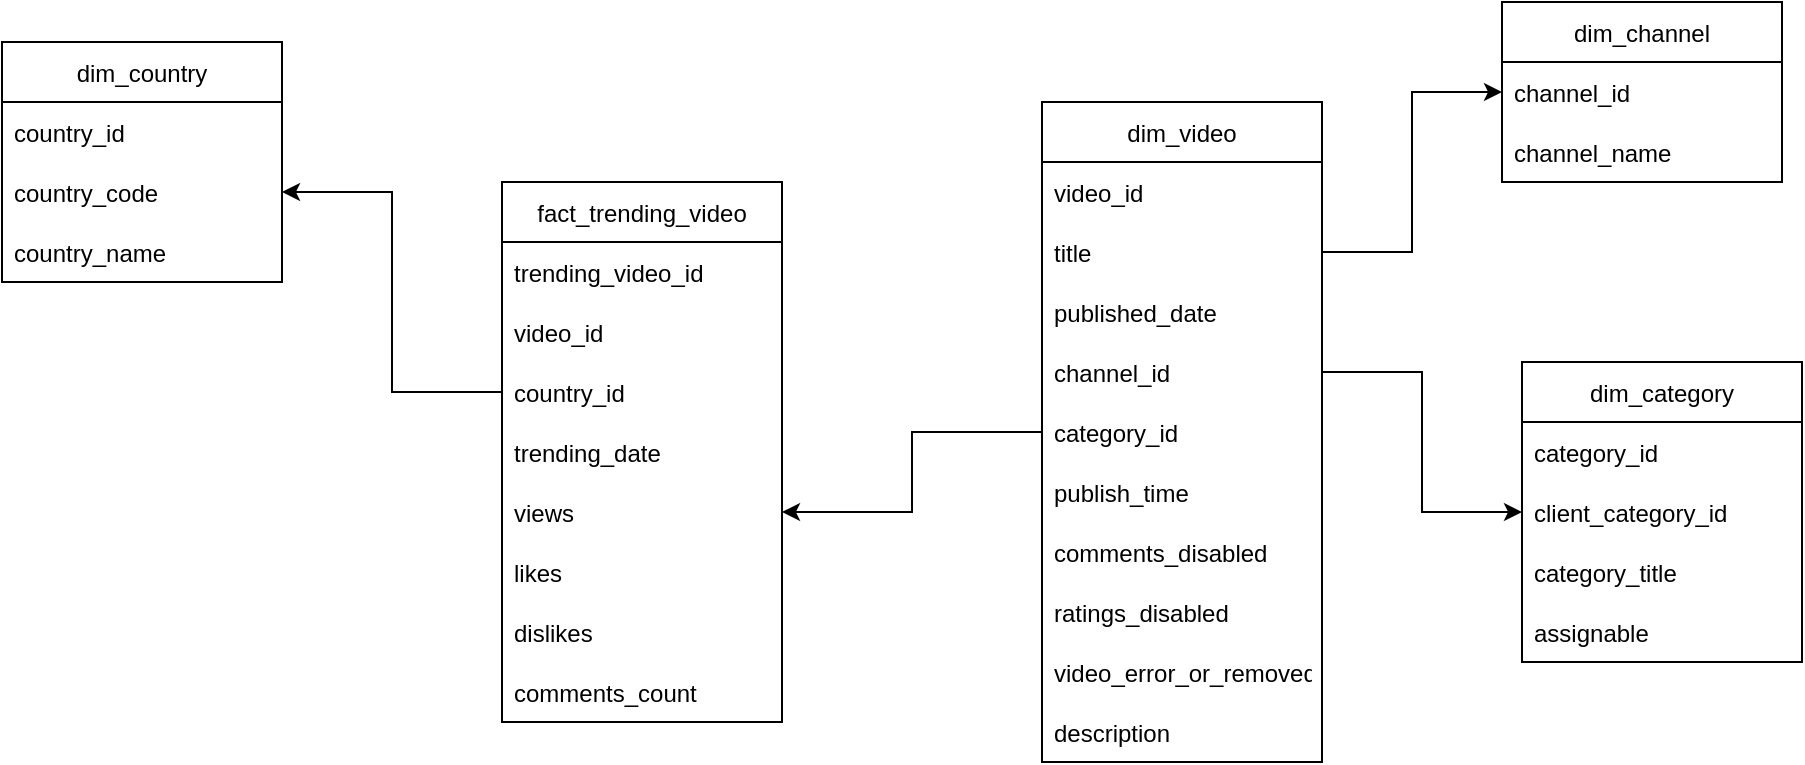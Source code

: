 <mxfile version="15.4.1" type="device"><diagram id="mS3QMdmiNQUmLFz01uo8" name="Page-1"><mxGraphModel dx="1827" dy="515" grid="1" gridSize="10" guides="1" tooltips="1" connect="1" arrows="1" fold="1" page="1" pageScale="1" pageWidth="827" pageHeight="1169" math="0" shadow="0"><root><mxCell id="0"/><mxCell id="1" parent="0"/><mxCell id="_-16Kpq7HbIdkLDPfNj--1" value="dim_category" style="swimlane;fontStyle=0;childLayout=stackLayout;horizontal=1;startSize=30;horizontalStack=0;resizeParent=1;resizeParentMax=0;resizeLast=0;collapsible=1;marginBottom=0;" vertex="1" parent="1"><mxGeometry x="620" y="210" width="140" height="150" as="geometry"/></mxCell><mxCell id="_-16Kpq7HbIdkLDPfNj--2" value="category_id" style="text;strokeColor=none;fillColor=none;align=left;verticalAlign=middle;spacingLeft=4;spacingRight=4;overflow=hidden;points=[[0,0.5],[1,0.5]];portConstraint=eastwest;rotatable=0;" vertex="1" parent="_-16Kpq7HbIdkLDPfNj--1"><mxGeometry y="30" width="140" height="30" as="geometry"/></mxCell><mxCell id="_-16Kpq7HbIdkLDPfNj--3" value="client_category_id" style="text;strokeColor=none;fillColor=none;align=left;verticalAlign=middle;spacingLeft=4;spacingRight=4;overflow=hidden;points=[[0,0.5],[1,0.5]];portConstraint=eastwest;rotatable=0;" vertex="1" parent="_-16Kpq7HbIdkLDPfNj--1"><mxGeometry y="60" width="140" height="30" as="geometry"/></mxCell><mxCell id="_-16Kpq7HbIdkLDPfNj--4" value="category_title" style="text;strokeColor=none;fillColor=none;align=left;verticalAlign=middle;spacingLeft=4;spacingRight=4;overflow=hidden;points=[[0,0.5],[1,0.5]];portConstraint=eastwest;rotatable=0;" vertex="1" parent="_-16Kpq7HbIdkLDPfNj--1"><mxGeometry y="90" width="140" height="30" as="geometry"/></mxCell><mxCell id="_-16Kpq7HbIdkLDPfNj--45" value="assignable" style="text;strokeColor=none;fillColor=none;align=left;verticalAlign=middle;spacingLeft=4;spacingRight=4;overflow=hidden;points=[[0,0.5],[1,0.5]];portConstraint=eastwest;rotatable=0;" vertex="1" parent="_-16Kpq7HbIdkLDPfNj--1"><mxGeometry y="120" width="140" height="30" as="geometry"/></mxCell><mxCell id="_-16Kpq7HbIdkLDPfNj--5" value="dim_video" style="swimlane;fontStyle=0;childLayout=stackLayout;horizontal=1;startSize=30;horizontalStack=0;resizeParent=1;resizeParentMax=0;resizeLast=0;collapsible=1;marginBottom=0;" vertex="1" parent="1"><mxGeometry x="380" y="80" width="140" height="330" as="geometry"/></mxCell><mxCell id="_-16Kpq7HbIdkLDPfNj--6" value="video_id" style="text;strokeColor=none;fillColor=none;align=left;verticalAlign=middle;spacingLeft=4;spacingRight=4;overflow=hidden;points=[[0,0.5],[1,0.5]];portConstraint=eastwest;rotatable=0;" vertex="1" parent="_-16Kpq7HbIdkLDPfNj--5"><mxGeometry y="30" width="140" height="30" as="geometry"/></mxCell><mxCell id="_-16Kpq7HbIdkLDPfNj--7" value="title" style="text;strokeColor=none;fillColor=none;align=left;verticalAlign=middle;spacingLeft=4;spacingRight=4;overflow=hidden;points=[[0,0.5],[1,0.5]];portConstraint=eastwest;rotatable=0;" vertex="1" parent="_-16Kpq7HbIdkLDPfNj--5"><mxGeometry y="60" width="140" height="30" as="geometry"/></mxCell><mxCell id="_-16Kpq7HbIdkLDPfNj--8" value="published_date" style="text;strokeColor=none;fillColor=none;align=left;verticalAlign=middle;spacingLeft=4;spacingRight=4;overflow=hidden;points=[[0,0.5],[1,0.5]];portConstraint=eastwest;rotatable=0;" vertex="1" parent="_-16Kpq7HbIdkLDPfNj--5"><mxGeometry y="90" width="140" height="30" as="geometry"/></mxCell><mxCell id="_-16Kpq7HbIdkLDPfNj--21" value="channel_id" style="text;strokeColor=none;fillColor=none;align=left;verticalAlign=middle;spacingLeft=4;spacingRight=4;overflow=hidden;points=[[0,0.5],[1,0.5]];portConstraint=eastwest;rotatable=0;" vertex="1" parent="_-16Kpq7HbIdkLDPfNj--5"><mxGeometry y="120" width="140" height="30" as="geometry"/></mxCell><mxCell id="_-16Kpq7HbIdkLDPfNj--22" value="category_id" style="text;strokeColor=none;fillColor=none;align=left;verticalAlign=middle;spacingLeft=4;spacingRight=4;overflow=hidden;points=[[0,0.5],[1,0.5]];portConstraint=eastwest;rotatable=0;" vertex="1" parent="_-16Kpq7HbIdkLDPfNj--5"><mxGeometry y="150" width="140" height="30" as="geometry"/></mxCell><mxCell id="_-16Kpq7HbIdkLDPfNj--23" value="publish_time" style="text;strokeColor=none;fillColor=none;align=left;verticalAlign=middle;spacingLeft=4;spacingRight=4;overflow=hidden;points=[[0,0.5],[1,0.5]];portConstraint=eastwest;rotatable=0;" vertex="1" parent="_-16Kpq7HbIdkLDPfNj--5"><mxGeometry y="180" width="140" height="30" as="geometry"/></mxCell><mxCell id="_-16Kpq7HbIdkLDPfNj--29" value="comments_disabled" style="text;strokeColor=none;fillColor=none;align=left;verticalAlign=middle;spacingLeft=4;spacingRight=4;overflow=hidden;points=[[0,0.5],[1,0.5]];portConstraint=eastwest;rotatable=0;" vertex="1" parent="_-16Kpq7HbIdkLDPfNj--5"><mxGeometry y="210" width="140" height="30" as="geometry"/></mxCell><mxCell id="_-16Kpq7HbIdkLDPfNj--38" value="ratings_disabled" style="text;strokeColor=none;fillColor=none;align=left;verticalAlign=middle;spacingLeft=4;spacingRight=4;overflow=hidden;points=[[0,0.5],[1,0.5]];portConstraint=eastwest;rotatable=0;" vertex="1" parent="_-16Kpq7HbIdkLDPfNj--5"><mxGeometry y="240" width="140" height="30" as="geometry"/></mxCell><mxCell id="_-16Kpq7HbIdkLDPfNj--39" value="video_error_or_removed" style="text;strokeColor=none;fillColor=none;align=left;verticalAlign=middle;spacingLeft=4;spacingRight=4;overflow=hidden;points=[[0,0.5],[1,0.5]];portConstraint=eastwest;rotatable=0;" vertex="1" parent="_-16Kpq7HbIdkLDPfNj--5"><mxGeometry y="270" width="140" height="30" as="geometry"/></mxCell><mxCell id="_-16Kpq7HbIdkLDPfNj--40" value="description" style="text;strokeColor=none;fillColor=none;align=left;verticalAlign=middle;spacingLeft=4;spacingRight=4;overflow=hidden;points=[[0,0.5],[1,0.5]];portConstraint=eastwest;rotatable=0;" vertex="1" parent="_-16Kpq7HbIdkLDPfNj--5"><mxGeometry y="300" width="140" height="30" as="geometry"/></mxCell><mxCell id="_-16Kpq7HbIdkLDPfNj--9" value="dim_channel" style="swimlane;fontStyle=0;childLayout=stackLayout;horizontal=1;startSize=30;horizontalStack=0;resizeParent=1;resizeParentMax=0;resizeLast=0;collapsible=1;marginBottom=0;" vertex="1" parent="1"><mxGeometry x="610" y="30" width="140" height="90" as="geometry"/></mxCell><mxCell id="_-16Kpq7HbIdkLDPfNj--10" value="channel_id" style="text;strokeColor=none;fillColor=none;align=left;verticalAlign=middle;spacingLeft=4;spacingRight=4;overflow=hidden;points=[[0,0.5],[1,0.5]];portConstraint=eastwest;rotatable=0;" vertex="1" parent="_-16Kpq7HbIdkLDPfNj--9"><mxGeometry y="30" width="140" height="30" as="geometry"/></mxCell><mxCell id="_-16Kpq7HbIdkLDPfNj--11" value="channel_name" style="text;strokeColor=none;fillColor=none;align=left;verticalAlign=middle;spacingLeft=4;spacingRight=4;overflow=hidden;points=[[0,0.5],[1,0.5]];portConstraint=eastwest;rotatable=0;" vertex="1" parent="_-16Kpq7HbIdkLDPfNj--9"><mxGeometry y="60" width="140" height="30" as="geometry"/></mxCell><mxCell id="_-16Kpq7HbIdkLDPfNj--13" value="fact_trending_video" style="swimlane;fontStyle=0;childLayout=stackLayout;horizontal=1;startSize=30;horizontalStack=0;resizeParent=1;resizeParentMax=0;resizeLast=0;collapsible=1;marginBottom=0;" vertex="1" parent="1"><mxGeometry x="110" y="120" width="140" height="270" as="geometry"/></mxCell><mxCell id="_-16Kpq7HbIdkLDPfNj--14" value="trending_video_id" style="text;strokeColor=none;fillColor=none;align=left;verticalAlign=middle;spacingLeft=4;spacingRight=4;overflow=hidden;points=[[0,0.5],[1,0.5]];portConstraint=eastwest;rotatable=0;" vertex="1" parent="_-16Kpq7HbIdkLDPfNj--13"><mxGeometry y="30" width="140" height="30" as="geometry"/></mxCell><mxCell id="_-16Kpq7HbIdkLDPfNj--15" value="video_id" style="text;strokeColor=none;fillColor=none;align=left;verticalAlign=middle;spacingLeft=4;spacingRight=4;overflow=hidden;points=[[0,0.5],[1,0.5]];portConstraint=eastwest;rotatable=0;" vertex="1" parent="_-16Kpq7HbIdkLDPfNj--13"><mxGeometry y="60" width="140" height="30" as="geometry"/></mxCell><mxCell id="_-16Kpq7HbIdkLDPfNj--16" value="country_id" style="text;strokeColor=none;fillColor=none;align=left;verticalAlign=middle;spacingLeft=4;spacingRight=4;overflow=hidden;points=[[0,0.5],[1,0.5]];portConstraint=eastwest;rotatable=0;" vertex="1" parent="_-16Kpq7HbIdkLDPfNj--13"><mxGeometry y="90" width="140" height="30" as="geometry"/></mxCell><mxCell id="_-16Kpq7HbIdkLDPfNj--24" value="trending_date" style="text;strokeColor=none;fillColor=none;align=left;verticalAlign=middle;spacingLeft=4;spacingRight=4;overflow=hidden;points=[[0,0.5],[1,0.5]];portConstraint=eastwest;rotatable=0;" vertex="1" parent="_-16Kpq7HbIdkLDPfNj--13"><mxGeometry y="120" width="140" height="30" as="geometry"/></mxCell><mxCell id="_-16Kpq7HbIdkLDPfNj--25" value="views" style="text;strokeColor=none;fillColor=none;align=left;verticalAlign=middle;spacingLeft=4;spacingRight=4;overflow=hidden;points=[[0,0.5],[1,0.5]];portConstraint=eastwest;rotatable=0;" vertex="1" parent="_-16Kpq7HbIdkLDPfNj--13"><mxGeometry y="150" width="140" height="30" as="geometry"/></mxCell><mxCell id="_-16Kpq7HbIdkLDPfNj--26" value="likes" style="text;strokeColor=none;fillColor=none;align=left;verticalAlign=middle;spacingLeft=4;spacingRight=4;overflow=hidden;points=[[0,0.5],[1,0.5]];portConstraint=eastwest;rotatable=0;" vertex="1" parent="_-16Kpq7HbIdkLDPfNj--13"><mxGeometry y="180" width="140" height="30" as="geometry"/></mxCell><mxCell id="_-16Kpq7HbIdkLDPfNj--27" value="dislikes" style="text;strokeColor=none;fillColor=none;align=left;verticalAlign=middle;spacingLeft=4;spacingRight=4;overflow=hidden;points=[[0,0.5],[1,0.5]];portConstraint=eastwest;rotatable=0;" vertex="1" parent="_-16Kpq7HbIdkLDPfNj--13"><mxGeometry y="210" width="140" height="30" as="geometry"/></mxCell><mxCell id="_-16Kpq7HbIdkLDPfNj--28" value="comments_count" style="text;strokeColor=none;fillColor=none;align=left;verticalAlign=middle;spacingLeft=4;spacingRight=4;overflow=hidden;points=[[0,0.5],[1,0.5]];portConstraint=eastwest;rotatable=0;" vertex="1" parent="_-16Kpq7HbIdkLDPfNj--13"><mxGeometry y="240" width="140" height="30" as="geometry"/></mxCell><mxCell id="_-16Kpq7HbIdkLDPfNj--17" value="dim_country" style="swimlane;fontStyle=0;childLayout=stackLayout;horizontal=1;startSize=30;horizontalStack=0;resizeParent=1;resizeParentMax=0;resizeLast=0;collapsible=1;marginBottom=0;" vertex="1" parent="1"><mxGeometry x="-140" y="50" width="140" height="120" as="geometry"/></mxCell><mxCell id="_-16Kpq7HbIdkLDPfNj--18" value="country_id" style="text;strokeColor=none;fillColor=none;align=left;verticalAlign=middle;spacingLeft=4;spacingRight=4;overflow=hidden;points=[[0,0.5],[1,0.5]];portConstraint=eastwest;rotatable=0;" vertex="1" parent="_-16Kpq7HbIdkLDPfNj--17"><mxGeometry y="30" width="140" height="30" as="geometry"/></mxCell><mxCell id="_-16Kpq7HbIdkLDPfNj--19" value="country_code" style="text;strokeColor=none;fillColor=none;align=left;verticalAlign=middle;spacingLeft=4;spacingRight=4;overflow=hidden;points=[[0,0.5],[1,0.5]];portConstraint=eastwest;rotatable=0;" vertex="1" parent="_-16Kpq7HbIdkLDPfNj--17"><mxGeometry y="60" width="140" height="30" as="geometry"/></mxCell><mxCell id="_-16Kpq7HbIdkLDPfNj--20" value="country_name" style="text;strokeColor=none;fillColor=none;align=left;verticalAlign=middle;spacingLeft=4;spacingRight=4;overflow=hidden;points=[[0,0.5],[1,0.5]];portConstraint=eastwest;rotatable=0;" vertex="1" parent="_-16Kpq7HbIdkLDPfNj--17"><mxGeometry y="90" width="140" height="30" as="geometry"/></mxCell><mxCell id="_-16Kpq7HbIdkLDPfNj--41" style="edgeStyle=orthogonalEdgeStyle;rounded=0;orthogonalLoop=1;jettySize=auto;html=1;" edge="1" parent="1" source="_-16Kpq7HbIdkLDPfNj--7" target="_-16Kpq7HbIdkLDPfNj--10"><mxGeometry relative="1" as="geometry"/></mxCell><mxCell id="_-16Kpq7HbIdkLDPfNj--42" style="edgeStyle=orthogonalEdgeStyle;rounded=0;orthogonalLoop=1;jettySize=auto;html=1;entryX=0;entryY=0.5;entryDx=0;entryDy=0;" edge="1" parent="1" source="_-16Kpq7HbIdkLDPfNj--21" target="_-16Kpq7HbIdkLDPfNj--3"><mxGeometry relative="1" as="geometry"/></mxCell><mxCell id="_-16Kpq7HbIdkLDPfNj--43" style="edgeStyle=orthogonalEdgeStyle;rounded=0;orthogonalLoop=1;jettySize=auto;html=1;entryX=1;entryY=0.5;entryDx=0;entryDy=0;" edge="1" parent="1" source="_-16Kpq7HbIdkLDPfNj--16" target="_-16Kpq7HbIdkLDPfNj--19"><mxGeometry relative="1" as="geometry"/></mxCell><mxCell id="_-16Kpq7HbIdkLDPfNj--44" style="edgeStyle=orthogonalEdgeStyle;rounded=0;orthogonalLoop=1;jettySize=auto;html=1;entryX=1;entryY=0.5;entryDx=0;entryDy=0;" edge="1" parent="1" source="_-16Kpq7HbIdkLDPfNj--22" target="_-16Kpq7HbIdkLDPfNj--25"><mxGeometry relative="1" as="geometry"/></mxCell></root></mxGraphModel></diagram></mxfile>